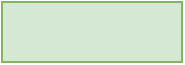 <mxfile version="20.4.0" type="github" pages="2">
  <diagram id="02dCL0LLHSQQXcKIqQTm" name="第 1 页">
    <mxGraphModel dx="1208" dy="741" grid="1" gridSize="10" guides="1" tooltips="1" connect="1" arrows="1" fold="1" page="1" pageScale="1" pageWidth="1169" pageHeight="827" math="0" shadow="0">
      <root>
        <mxCell id="0" />
        <mxCell id="1" parent="0" />
        <mxCell id="iugI8kgvw37o4iUix06G-1" value="" style="rounded=0;whiteSpace=wrap;html=1;fillColor=#d5e8d4;strokeColor=#82b366;" vertex="1" parent="1">
          <mxGeometry x="240" y="240" width="90" height="30" as="geometry" />
        </mxCell>
      </root>
    </mxGraphModel>
  </diagram>
  <diagram id="12cK0W2v-UBnFm2Opnmf" name="第 2 页">
    <mxGraphModel dx="1208" dy="741" grid="1" gridSize="10" guides="1" tooltips="1" connect="1" arrows="1" fold="1" page="1" pageScale="1" pageWidth="827" pageHeight="1169" math="0" shadow="0">
      <root>
        <mxCell id="0" />
        <mxCell id="1" parent="0" />
      </root>
    </mxGraphModel>
  </diagram>
</mxfile>
